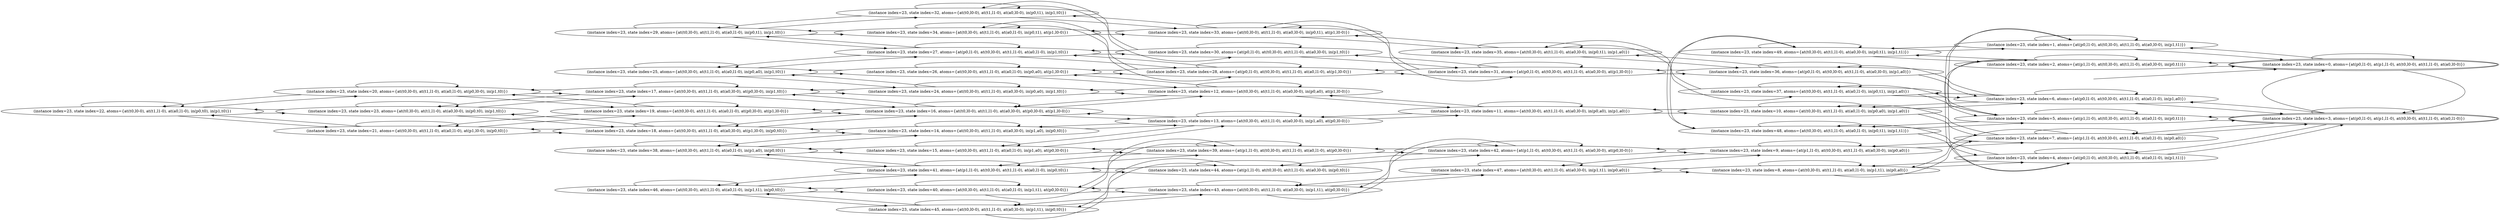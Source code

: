 digraph {
rankdir="LR"
s22[label="(instance index=23, state index=22, atoms={at(t0,l0-0), at(t1,l1-0), at(a0,l1-0), in(p0,t0), in(p1,t0)})"]
s21[label="(instance index=23, state index=21, atoms={at(t0,l0-0), at(t1,l1-0), at(a0,l1-0), at(p1,l0-0), in(p0,t0)})"]
s23[label="(instance index=23, state index=23, atoms={at(t0,l0-0), at(t1,l1-0), at(a0,l0-0), in(p0,t0), in(p1,t0)})"]
s20[label="(instance index=23, state index=20, atoms={at(t0,l0-0), at(t1,l1-0), at(a0,l1-0), at(p0,l0-0), in(p1,t0)})"]
s38[label="(instance index=23, state index=38, atoms={at(t0,l0-0), at(t1,l1-0), at(a0,l1-0), in(p1,a0), in(p0,t0)})"]
s25[label="(instance index=23, state index=25, atoms={at(t0,l0-0), at(t1,l1-0), at(a0,l1-0), in(p0,a0), in(p1,t0)})"]
s19[label="(instance index=23, state index=19, atoms={at(t0,l0-0), at(t1,l1-0), at(a0,l1-0), at(p0,l0-0), at(p1,l0-0)})"]
s18[label="(instance index=23, state index=18, atoms={at(t0,l0-0), at(t1,l1-0), at(a0,l0-0), at(p1,l0-0), in(p0,t0)})"]
s17[label="(instance index=23, state index=17, atoms={at(t0,l0-0), at(t1,l1-0), at(a0,l0-0), at(p0,l0-0), in(p1,t0)})"]
s29[label="(instance index=23, state index=29, atoms={at(t0,l0-0), at(t1,l1-0), at(a0,l1-0), in(p0,t1), in(p1,t0)})"]
s46[label="(instance index=23, state index=46, atoms={at(t0,l0-0), at(t1,l1-0), at(a0,l1-0), in(p1,t1), in(p0,t0)})"]
s41[label="(instance index=23, state index=41, atoms={at(p1,l1-0), at(t0,l0-0), at(t1,l1-0), at(a0,l1-0), in(p0,t0)})"]
s27[label="(instance index=23, state index=27, atoms={at(p0,l1-0), at(t0,l0-0), at(t1,l1-0), at(a0,l1-0), in(p1,t0)})"]
s15[label="(instance index=23, state index=15, atoms={at(t0,l0-0), at(t1,l1-0), at(a0,l1-0), in(p1,a0), at(p0,l0-0)})"]
s14[label="(instance index=23, state index=14, atoms={at(t0,l0-0), at(t1,l1-0), at(a0,l0-0), in(p1,a0), in(p0,t0)})"]
s26[label="(instance index=23, state index=26, atoms={at(t0,l0-0), at(t1,l1-0), at(a0,l1-0), in(p0,a0), at(p1,l0-0)})"]
s24[label="(instance index=23, state index=24, atoms={at(t0,l0-0), at(t1,l1-0), at(a0,l0-0), in(p0,a0), in(p1,t0)})"]
s16[label="(instance index=23, state index=16, atoms={at(t0,l0-0), at(t1,l1-0), at(a0,l0-0), at(p0,l0-0), at(p1,l0-0)})"]
s34[label="(instance index=23, state index=34, atoms={at(t0,l0-0), at(t1,l1-0), at(a0,l1-0), in(p0,t1), at(p1,l0-0)})"]
s32[label="(instance index=23, state index=32, atoms={at(t0,l0-0), at(t1,l1-0), at(a0,l0-0), in(p0,t1), in(p1,t0)})"]
s45[label="(instance index=23, state index=45, atoms={at(t0,l0-0), at(t1,l1-0), at(a0,l0-0), in(p1,t1), in(p0,t0)})"]
s40[label="(instance index=23, state index=40, atoms={at(t0,l0-0), at(t1,l1-0), at(a0,l1-0), in(p1,t1), at(p0,l0-0)})"]
s39[label="(instance index=23, state index=39, atoms={at(p1,l1-0), at(t0,l0-0), at(t1,l1-0), at(a0,l1-0), at(p0,l0-0)})"]
s30[label="(instance index=23, state index=30, atoms={at(p0,l1-0), at(t0,l0-0), at(t1,l1-0), at(a0,l0-0), in(p1,t0)})"]
s33[label="(instance index=23, state index=33, atoms={at(t0,l0-0), at(t1,l1-0), at(a0,l0-0), in(p0,t1), at(p1,l0-0)})"]
s13[label="(instance index=23, state index=13, atoms={at(t0,l0-0), at(t1,l1-0), at(a0,l0-0), in(p1,a0), at(p0,l0-0)})"]
s43[label="(instance index=23, state index=43, atoms={at(t0,l0-0), at(t1,l1-0), at(a0,l0-0), in(p1,t1), at(p0,l0-0)})"]
s12[label="(instance index=23, state index=12, atoms={at(t0,l0-0), at(t1,l1-0), at(a0,l0-0), in(p0,a0), at(p1,l0-0)})"]
s28[label="(instance index=23, state index=28, atoms={at(p0,l1-0), at(t0,l0-0), at(t1,l1-0), at(a0,l1-0), at(p1,l0-0)})"]
s44[label="(instance index=23, state index=44, atoms={at(p1,l1-0), at(t0,l0-0), at(t1,l1-0), at(a0,l0-0), in(p0,t0)})"]
s31[label="(instance index=23, state index=31, atoms={at(p0,l1-0), at(t0,l0-0), at(t1,l1-0), at(a0,l0-0), at(p1,l0-0)})"]
s35[label="(instance index=23, state index=35, atoms={at(t0,l0-0), at(t1,l1-0), at(a0,l0-0), in(p0,t1), in(p1,a0)})"]
s47[label="(instance index=23, state index=47, atoms={at(t0,l0-0), at(t1,l1-0), at(a0,l0-0), in(p1,t1), in(p0,a0)})"]
s11[label="(instance index=23, state index=11, atoms={at(t0,l0-0), at(t1,l1-0), at(a0,l0-0), in(p0,a0), in(p1,a0)})"]
s42[label="(instance index=23, state index=42, atoms={at(p1,l1-0), at(t0,l0-0), at(t1,l1-0), at(a0,l0-0), at(p0,l0-0)})"]
s36[label="(instance index=23, state index=36, atoms={at(p0,l1-0), at(t0,l0-0), at(t1,l1-0), at(a0,l0-0), in(p1,a0)})"]
s10[label="(instance index=23, state index=10, atoms={at(t0,l0-0), at(t1,l1-0), at(a0,l1-0), in(p0,a0), in(p1,a0)})"]
s37[label="(instance index=23, state index=37, atoms={at(t0,l0-0), at(t1,l1-0), at(a0,l1-0), in(p0,t1), in(p1,a0)})"]
s8[label="(instance index=23, state index=8, atoms={at(t0,l0-0), at(t1,l1-0), at(a0,l1-0), in(p1,t1), in(p0,a0)})"]
s48[label="(instance index=23, state index=48, atoms={at(t0,l0-0), at(t1,l1-0), at(a0,l1-0), in(p0,t1), in(p1,t1)})"]
s9[label="(instance index=23, state index=9, atoms={at(p1,l1-0), at(t0,l0-0), at(t1,l1-0), at(a0,l0-0), in(p0,a0)})"]
s49[label="(instance index=23, state index=49, atoms={at(t0,l0-0), at(t1,l1-0), at(a0,l0-0), in(p0,t1), in(p1,t1)})"]
s7[label="(instance index=23, state index=7, atoms={at(p1,l1-0), at(t0,l0-0), at(t1,l1-0), at(a0,l1-0), in(p0,a0)})"]
s2[label="(instance index=23, state index=2, atoms={at(p1,l1-0), at(t0,l0-0), at(t1,l1-0), at(a0,l0-0), in(p0,t1)})"]
s1[label="(instance index=23, state index=1, atoms={at(p0,l1-0), at(t0,l0-0), at(t1,l1-0), at(a0,l0-0), in(p1,t1)})"]
s6[label="(instance index=23, state index=6, atoms={at(p0,l1-0), at(t0,l0-0), at(t1,l1-0), at(a0,l1-0), in(p1,a0)})"]
s5[label="(instance index=23, state index=5, atoms={at(p1,l1-0), at(t0,l0-0), at(t1,l1-0), at(a0,l1-0), in(p0,t1)})"]
s4[label="(instance index=23, state index=4, atoms={at(p0,l1-0), at(t0,l0-0), at(t1,l1-0), at(a0,l1-0), in(p1,t1)})"]
s0[peripheries=2,label="(instance index=23, state index=0, atoms={at(p0,l1-0), at(p1,l1-0), at(t0,l0-0), at(t1,l1-0), at(a0,l0-0)})"]
s3[peripheries=2,label="(instance index=23, state index=3, atoms={at(p0,l1-0), at(p1,l1-0), at(t0,l0-0), at(t1,l1-0), at(a0,l1-0)})"]
Dangling [ label = "", style = invis ]
{ rank = same; Dangling }
Dangling -> s0
{ rank = same; s0}
{ rank = same; s21,s23,s20}
{ rank = same; s38,s25,s19,s18,s17,s29,s46}
{ rank = same; s41,s27,s15,s14,s26,s24,s16,s34,s32,s45,s40}
{ rank = same; s39,s30,s33,s13,s43,s12,s28,s44}
{ rank = same; s31,s35,s47,s11,s42}
{ rank = same; s36,s10,s37,s8,s48,s9,s49}
{ rank = same; s7,s2,s1,s6,s5,s4}
{ rank = same; s0,s3}
{
s22->s23
s22->s22
s22->s21
s22->s20
}
{
s21->s22
s21->s21
s21->s19
s21->s18
s23->s23
s23->s18
s23->s22
s23->s17
s20->s20
s20->s19
s20->s22
s20->s17
}
{
s38->s14
s38->s38
s38->s15
s38->s41
s25->s27
s25->s26
s25->s25
s25->s24
s19->s20
s19->s19
s19->s21
s19->s16
s18->s23
s18->s18
s18->s21
s18->s16
s18->s14
s17->s24
s17->s23
s17->s20
s17->s17
s17->s16
s29->s29
s29->s34
s29->s27
s29->s32
s46->s46
s46->s41
s46->s45
s46->s40
}
{
s41->s46
s41->s41
s41->s44
s41->s39
s41->s38
s27->s29
s27->s28
s27->s27
s27->s30
s27->s25
s15->s39
s15->s38
s15->s13
s15->s15
s14->s14
s14->s38
s14->s13
s14->s18
s26->s28
s26->s12
s26->s26
s26->s25
s24->s25
s24->s12
s24->s17
s24->s24
s16->s18
s16->s17
s16->s16
s16->s13
s16->s19
s16->s12
s34->s29
s34->s34
s34->s28
s34->s33
s32->s30
s32->s29
s32->s33
s32->s32
s45->s46
s45->s45
s45->s44
s45->s43
s40->s39
s40->s46
s40->s43
s40->s40
}
{
s39->s42
s39->s41
s39->s15
s39->s40
s39->s39
s30->s31
s30->s30
s30->s27
s30->s32
s33->s31
s33->s35
s33->s34
s33->s33
s33->s32
s13->s15
s13->s14
s13->s13
s13->s16
s13->s11
s43->s43
s43->s47
s43->s42
s43->s45
s43->s40
s12->s24
s12->s12
s12->s26
s12->s16
s12->s11
s28->s28
s28->s27
s28->s31
s28->s26
s28->s34
s44->s45
s44->s44
s44->s42
s44->s41
}
{
s31->s30
s31->s31
s31->s36
s31->s28
s31->s33
s35->s37
s35->s36
s35->s35
s35->s33
s47->s47
s47->s9
s47->s43
s47->s8
s11->s13
s11->s12
s11->s11
s11->s10
s42->s43
s42->s42
s42->s44
s42->s9
s42->s39
}
{
s36->s31
s36->s6
s36->s36
s36->s35
s10->s7
s10->s6
s10->s11
s10->s10
s37->s6
s37->s37
s37->s35
s37->s5
s8->s4
s8->s47
s8->s7
s8->s8
s48->s5
s48->s4
s48->s49
s48->s48
s9->s7
s9->s47
s9->s42
s9->s9
s49->s1
s49->s2
s49->s49
s49->s48
}
{
s7->s10
s7->s9
s7->s7
s7->s8
s7->s3
s2->s2
s2->s49
s2->s5
s2->s0
s1->s49
s1->s4
s1->s1
s1->s0
s6->s10
s6->s37
s6->s6
s6->s36
s6->s3
s5->s5
s5->s48
s5->s3
s5->s37
s5->s2
s4->s4
s4->s48
s4->s8
s4->s3
s4->s1
}
{
s0->s3
s0->s2
s0->s1
s0->s0
s3->s6
s3->s5
s3->s4
s3->s3
s3->s7
s3->s0
}
}
